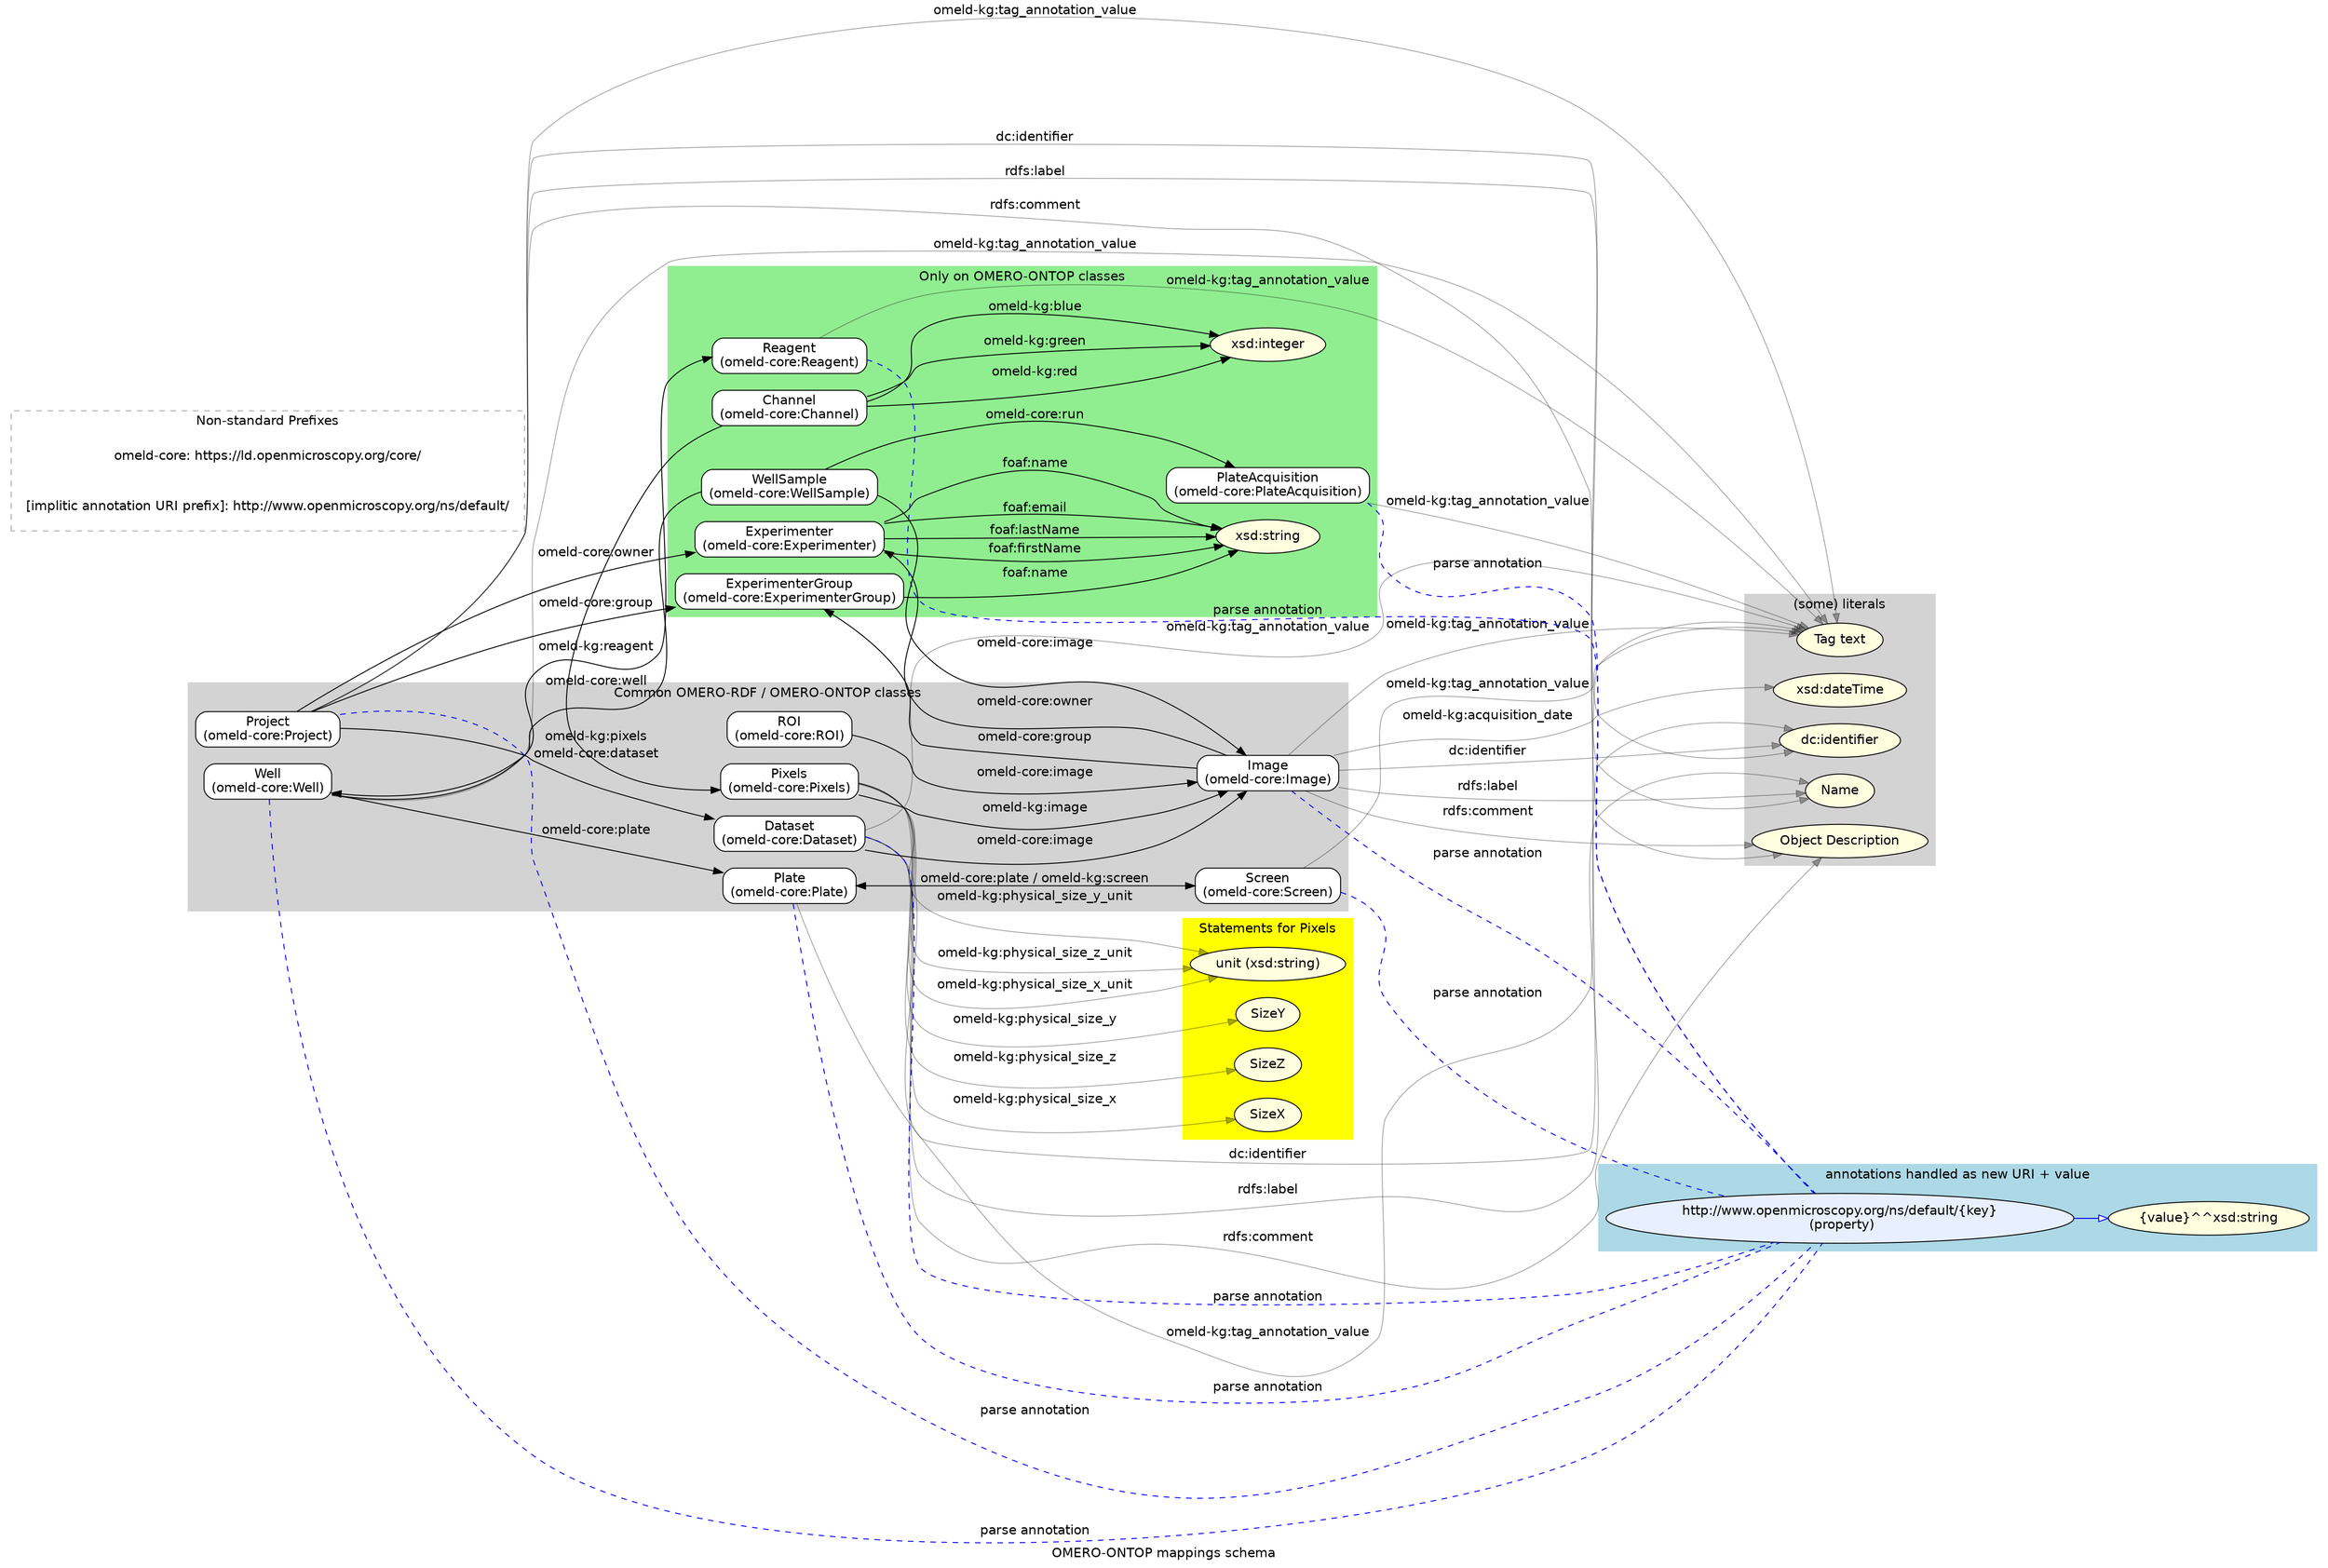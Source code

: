 // BUILT UPON BASELINE BY CHAT GPT - 5
// NEEDS MORE REVIEWS
digraph OMERO_ONTOP {
    label = "OMERO-ONTOP mappings schema";
    rankdir = LR;
    fontname = "Helvetica";
    
    // --- Defaults ---
    node [fontname = "Helvetica";];
    edge [fontname = "Helvetica";];
    graph [splines = true; overlap = false; bgcolor = "white";];
    
    // =========================
    // Core entity classes
    // =========================
    subgraph cluster_entities {
        label = "Common OMERO-RDF / OMERO-ONTOP classes";
        style = filled;
        color = lightgrey;
        
        Project [label = "Project\n(omeld-core:Project)";shape = box;style = "rounded,filled";fillcolor = white;];
        Dataset [label = "Dataset\n(omeld-core:Dataset)";shape = box;style = "rounded,filled";fillcolor = white;];
        Image [label = "Image\n(omeld-core:Image)";shape = box;style = "rounded,filled";fillcolor = white;];
        Pixels [label = "Pixels\n(omeld-core:Pixels)";shape = box;style = "rounded,filled";fillcolor = white;];
        ROI [label = "ROI\n(omeld-core:ROI)";shape = box;style = "rounded,filled";fillcolor = white;];
        Screen [label = "Screen\n(omeld-core:Screen)";shape = box;style = "rounded,filled";fillcolor = white;];
        Plate [label = "Plate\n(omeld-core:Plate)";shape = box;style = "rounded,filled";fillcolor = white;];
        Well [label = "Well\n(omeld-core:Well)";shape = box;style = "rounded,filled";fillcolor = white;];
    }
    // Tags flattened as literals
    
    edge [color = "#00000055";];
    Dataset -> "Tag text" [label = "omeld-kg:tag_annotation_value";];
    Image -> "Tag text" [label = "omeld-kg:tag_annotation_value";];
    Project -> "Tag text" [label = "omeld-kg:tag_annotation_value";];
    Screen -> "Tag text" [label = "omeld-kg:tag_annotation_value";];
    Plate -> "Tag text" [label = "omeld-kg:tag_annotation_value";];
    PlateAcq -> "Tag text" [label = "omeld-kg:tag_annotation_value";];
    Reagent -> "Tag text" [label = "omeld-kg:tag_annotation_value";];
    Well -> "Tag text" [label = "omeld-kg:tag_annotation_value";];
    edge [color = "#000000";];
    
    subgraph cluster_entities_2 {
        label = "Only on OMERO-ONTOP classes";
        style = filled;
        color = lightgreen;
        
        Channel [label = "Channel\n(omeld-core:Channel)";shape = box;style = "rounded,filled";fillcolor = white;];
        WellSample [label = "WellSample\n(omeld-core:WellSample)";shape = box;style = "rounded,filled";fillcolor = white;];
        PlateAcq [label = "PlateAcquisition\n(omeld-core:PlateAcquisition)";shape = box;style = "rounded,filled";fillcolor = white;];
        Reagent [label = "Reagent\n(omeld-core:Reagent)";shape = box;style = "rounded,filled";fillcolor = white;];
        Expmtr [label = "Experimenter\n(omeld-core:Experimenter)";shape = box;style = "rounded,filled";fillcolor = white;];
        ExpGrp [label = "ExperimenterGroup\n(omeld-core:ExperimenterGroup)";shape = box;style = "rounded,filled";fillcolor = white;];
        
        
        
        Channel -> "xsd:integer" [label = "omeld-kg:red";];
        Channel -> "xsd:integer" [label = "omeld-kg:green";];
        Channel -> "xsd:integer" [label = "omeld-kg:blue";];
        "xsd:integer" [shape = ellipse;style = "filled";fillcolor = "lightyellow";];
        "xsd:string" [shape = ellipse;style = filled;fillcolor = lightyellow;];
    }
    
    // =========================
    // Structural relationships
    // =========================
    // Datasets & Images
    Dataset -> Image [label = "omeld-core:image";];
    
    // Projects ↔ Datasets
    Project -> Dataset [label = "omeld-core:dataset";];
    
    // Pixels / Image / ROI / Channel
    Pixels -> Image [label = "omeld-kg:image";];
    ROI -> Image [label = "omeld-core:image";];
    Channel -> Pixels [label = "omeld-kg:pixels";];
    
    // Screens, Plates, Wells
    Well -> Plate [label = "omeld-core:plate";];
    // Plate ↔ Screen (both directions exist in mappings)
    Plate -> Screen [dir = both; label = "omeld-core:plate / omeld-kg:screen";];
    
    // WellSample joins
    WellSample -> Well [label = "omeld-core:well";];
    WellSample -> PlateAcq [label = "omeld-core:run";];
    WellSample -> Image [label = "omeld-core:image";];
    
    // Reagents linked from Wells
    Well -> Reagent [label = "omeld-kg:reagent";];
    
    // Ownership & Group (pattern shown on representative nodes)
    Project -> Expmtr [label = "omeld-core:owner";];
    Project -> ExpGrp [label = "omeld-core:group";];
    
    ExpGrp -> "xsd:string" [label = "foaf:name";];
    
    Expmtr -> "xsd:string" [label = "foaf:firstName";];
    Expmtr -> "xsd:string" [label = "foaf:lastName";];
    Expmtr -> "xsd:string" [label = "foaf:email";];
    Expmtr -> "xsd:string" [label = "foaf:name";];
    
    
    Image -> Expmtr [label = "omeld-core:owner";];
    Image -> ExpGrp [label = "omeld-core:group";];
    
    // =========================
    // Metadata literals (representative)
    // =========================
    edge [color = "#00000055";];
    Project -> "dc:identifier" [label = "dc:identifier";];
    Project -> "Name" [label = "rdfs:label";];
    Project -> "Object Description" [label = "rdfs:comment";];
    
    Dataset -> "dc:identifier" [label = "dc:identifier";];
    Dataset -> "Name" [label = "rdfs:label";];
    Dataset -> "Object Description" [label = "rdfs:comment";];
    
    Image -> "dc:identifier" [label = "dc:identifier";];
    Image -> "Name" [label = "rdfs:label";];
    Image -> "Object Description" [label = "rdfs:comment";];
    Image -> "xsd:dateTime" [label = "omeld-kg:acquisition_date";];
    edge [color = "#000000";];
    
    subgraph cluster_direct_literals {
        label = "(some) literals";
        style = filled;
        color = lightgray;
        
        "Name" [shape = ellipse;style = filled;fillcolor = lightyellow;];
        "Object Description" [shape = ellipse;style = filled;fillcolor = lightyellow;];
        "dc:identifier" [shape = ellipse;style = filled;fillcolor = lightyellow;];
        "Tag text" [shape = ellipse;style = "filled";fillcolor = "lightyellow";];
        "xsd:dateTime" [shape = ellipse;style = "filled";fillcolor = "lightyellow";];
    }
    
    
    
    
    subgraph cluster_pixels {
        label = "Statements for Pixels";
        style = filled;
        color = yellow;
        
        edge [color = "#00000055";];
        Pixels -> "SizeX" [label = "omeld-kg:physical_size_x";];
        Pixels -> "unit (xsd:string)" [label = "omeld-kg:physical_size_x_unit";];
        Pixels -> "SizeY" [label = "omeld-kg:physical_size_y";];
        Pixels -> "unit (xsd:string)" [label = "omeld-kg:physical_size_y_unit";];
        Pixels -> "SizeZ" [label = "omeld-kg:physical_size_z";];
        Pixels -> "unit (xsd:string)" [label = "omeld-kg:physical_size_z_unit";];
        edge [color = "#000000";];
        
        "unit (xsd:string)" [shape = ellipse;style = filled;fillcolor = lightyellow;];
        "SizeX" [shape = ellipse;style = filled;fillcolor = lightyellow;];
        "SizeY" [shape = ellipse;style = filled;fillcolor = lightyellow;];
        "SizeZ" [shape = ellipse;style = filled;fillcolor = lightyellow;];
    }
    
    
    // =========================
    // Flattened annotations (blue edges)
    // =========================
    edge [color = blue;];
    // Key–value annotations become dynamic predicates <namespace/key> with literal values.
    Project -> "KV handling" [label = "parse annotation"; style = "dashed"; arrowhead = "none";];
    Dataset -> "KV handling" [label = "parse annotation"; style = "dashed"; arrowhead = "none";];
    Image -> "KV handling" [label = "parse annotation"; style = "dashed"; arrowhead = "none";];
    Screen -> "KV handling" [label = "parse annotation"; style = "dashed"; arrowhead = "none";];
    Plate -> "KV handling" [label = "parse annotation"; style = "dashed"; arrowhead = "none";];
    PlateAcq -> "KV handling" [label = "parse annotation"; style = "dashed"; arrowhead = "none";];
    Well -> "KV handling" [label = "parse annotation"; style = "dashed"; arrowhead = "none";];
    Reagent -> "KV handling" [label = "parse annotation"; style = "dashed"; arrowhead = "none";];
    
    
    
    subgraph cluster_annotation {
        label = "annotations handled as new URI + value";
        color = lightblue;
        style = filled;
        
        // Style for flattened annotation literal targets
        "KV handling" [shape = ellipse;style = "filled";fillcolor = "#e8f0ff";label = "http://www.openmicroscopy.org/ns/default/{key}\n (property)";];
        
        "KV handling" -> "{value}^^xsd:string" [shape = ellipse; style = "filled"; fillcolor = "lightyellow";];
        
        "{value}^^xsd:string" [shape = ellipse;style = "filled";fillcolor = "lightyellow";];
    }
    // Reset edge color
    edge [color = black;];
    
    // =========================
    // Prefix legend (compact)
    // =========================
    
    
    subgraph cluster_prefixes {
        label = "Non-standard Prefixes";
        style = dashed;
        color = "#aaaaaa";
        
        pref3 [shape = plaintext;label = "omeld-core: https://ld.openmicroscopy.org/core/";];
        pref4 [shape = plaintext;label = "omeld-kg: https://ld.openmicroscopy.org/omekg#";];
        pref4 [shape = plaintext;label = "[implitic annotation URI prefix]: http://www.openmicroscopy.org/ns/default/";];
    }
}